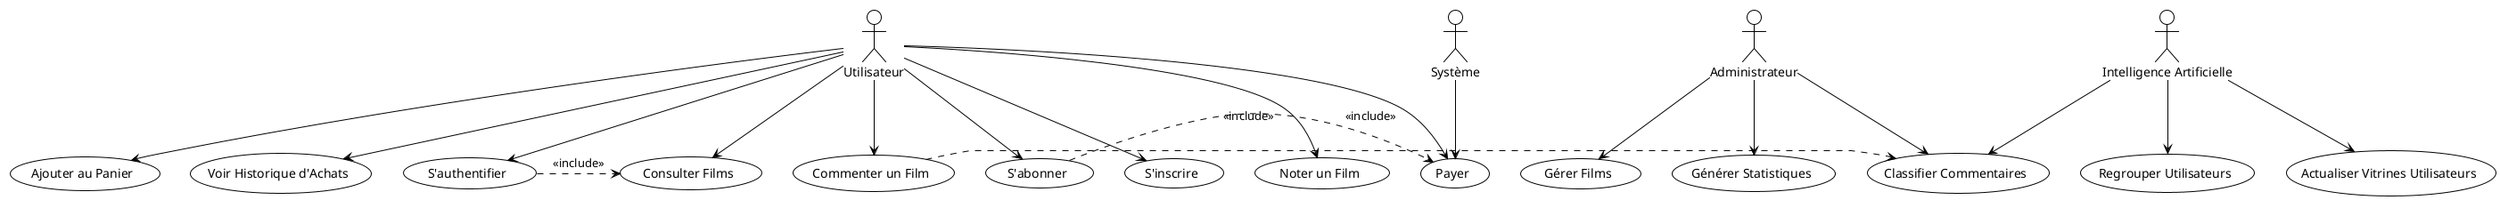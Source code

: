 @startuml

!theme plain

actor Utilisateur
actor Administrateur
actor "Système" as System
actor "Intelligence Artificielle" as AI

usecase "S'inscrire" as SignUp
usecase "S'abonner" as Subscribe
usecase "S'authentifier" as SignIn
usecase "Consulter Films" as ViewFilms
usecase "Commenter un Film" as CommentMovie
usecase "Noter un Film" as RateMovie
usecase "Ajouter au Panier" as AddToCart
usecase "Payer" as Pay
usecase "Voir Historique d'Achats" as ViewPurchaseHistory
usecase "Gérer Films" as ManageMovies
usecase "Générer Statistiques" as GenerateStatistics
usecase "Classifier Commentaires" as ClassifyComments
usecase "Regrouper Utilisateurs" as GroupUsers
usecase "Actualiser Vitrines Utilisateurs" as UpdateUserShowcases

Utilisateur --> SignUp
Utilisateur --> SignIn
Utilisateur --> ViewFilms
Utilisateur --> CommentMovie
Utilisateur --> RateMovie
Utilisateur --> AddToCart
Utilisateur --> Pay
Utilisateur --> Subscribe
Utilisateur --> ViewPurchaseHistory

Administrateur --> ManageMovies
Administrateur --> GenerateStatistics
Administrateur --> ClassifyComments

AI --> ClassifyComments
AI --> GroupUsers
AI --> UpdateUserShowcases

System --> Pay

SignIn .> ViewFilms : << include >>
CommentMovie .> ClassifyComments : << include >>
Subscribe .> Pay : << include >>

@enduml
